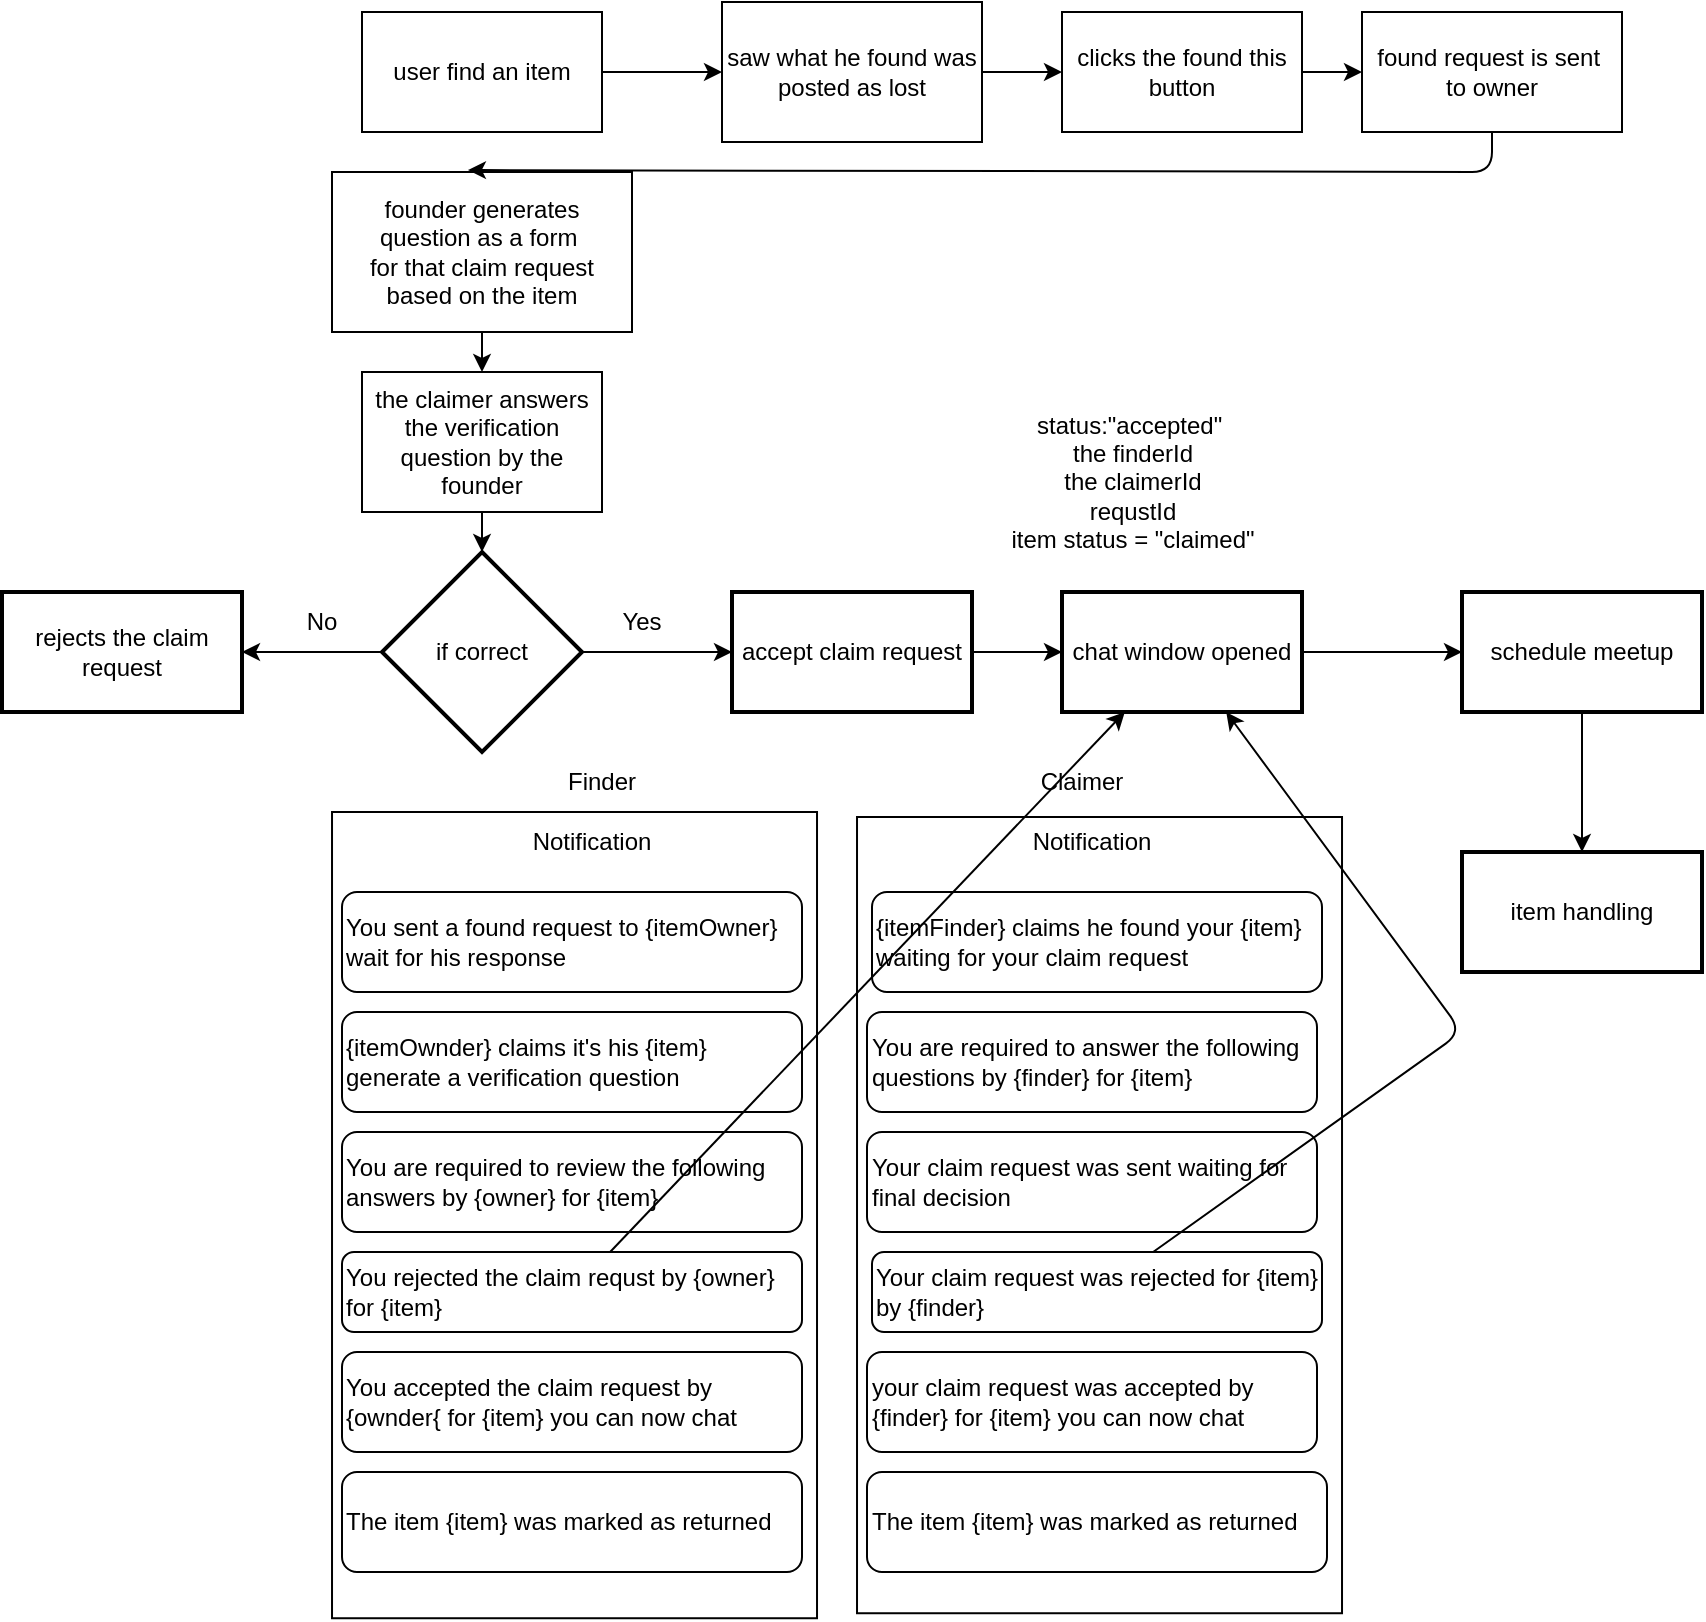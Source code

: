 <mxfile>
    <diagram id="i1hBtsmhHRajQAO7jnXf" name="Page-1">
        <mxGraphModel dx="1722" dy="475" grid="1" gridSize="10" guides="1" tooltips="1" connect="1" arrows="1" fold="1" page="1" pageScale="1" pageWidth="850" pageHeight="1100" math="0" shadow="0">
            <root>
                <mxCell id="0"/>
                <mxCell id="1" parent="0"/>
                <mxCell id="119" value="" style="edgeStyle=none;html=1;" edge="1" parent="1" source="120" target="122">
                    <mxGeometry relative="1" as="geometry"/>
                </mxCell>
                <mxCell id="120" value="user find an item" style="rounded=0;whiteSpace=wrap;html=1;" vertex="1" parent="1">
                    <mxGeometry x="110" y="140" width="120" height="60" as="geometry"/>
                </mxCell>
                <mxCell id="121" value="" style="edgeStyle=none;html=1;" edge="1" parent="1" source="122" target="124">
                    <mxGeometry relative="1" as="geometry"/>
                </mxCell>
                <mxCell id="122" value="saw what he found was&lt;div&gt;posted as lost&lt;/div&gt;" style="rounded=0;whiteSpace=wrap;html=1;" vertex="1" parent="1">
                    <mxGeometry x="290" y="135" width="130" height="70" as="geometry"/>
                </mxCell>
                <mxCell id="123" value="" style="edgeStyle=none;html=1;" edge="1" parent="1" source="124" target="125">
                    <mxGeometry relative="1" as="geometry"/>
                </mxCell>
                <mxCell id="124" value="clicks the found this&lt;div&gt;button&lt;/div&gt;" style="rounded=0;whiteSpace=wrap;html=1;" vertex="1" parent="1">
                    <mxGeometry x="460" y="140" width="120" height="60" as="geometry"/>
                </mxCell>
                <mxCell id="125" value="found request is sent&amp;nbsp;&lt;div&gt;to owner&lt;/div&gt;" style="rounded=0;whiteSpace=wrap;html=1;" vertex="1" parent="1">
                    <mxGeometry x="610" y="140" width="130" height="60" as="geometry"/>
                </mxCell>
                <mxCell id="126" value="" style="edgeStyle=none;html=1;" edge="1" parent="1" source="127" target="142">
                    <mxGeometry relative="1" as="geometry"/>
                </mxCell>
                <mxCell id="127" value="founder generates&lt;div&gt;question as a form&amp;nbsp;&lt;/div&gt;&lt;div&gt;for that claim request&lt;/div&gt;&lt;div&gt;based on the item&lt;/div&gt;" style="rounded=0;whiteSpace=wrap;html=1;" vertex="1" parent="1">
                    <mxGeometry x="95" y="220" width="150" height="80" as="geometry"/>
                </mxCell>
                <mxCell id="128" style="edgeStyle=none;html=1;entryX=0.453;entryY=-0.012;entryDx=0;entryDy=0;entryPerimeter=0;" edge="1" parent="1" source="125" target="127">
                    <mxGeometry relative="1" as="geometry">
                        <mxPoint x="160" y="260" as="targetPoint"/>
                        <Array as="points">
                            <mxPoint x="675" y="220"/>
                        </Array>
                    </mxGeometry>
                </mxCell>
                <mxCell id="129" value="" style="edgeStyle=none;html=1;" edge="1" parent="1" source="131" target="132">
                    <mxGeometry relative="1" as="geometry"/>
                </mxCell>
                <mxCell id="130" value="" style="edgeStyle=none;html=1;" edge="1" parent="1" source="131" target="134">
                    <mxGeometry relative="1" as="geometry"/>
                </mxCell>
                <mxCell id="131" value="if correct" style="strokeWidth=2;html=1;shape=mxgraph.flowchart.decision;whiteSpace=wrap;" vertex="1" parent="1">
                    <mxGeometry x="120" y="410" width="100" height="100" as="geometry"/>
                </mxCell>
                <mxCell id="132" value="rejects the claim request" style="whiteSpace=wrap;html=1;strokeWidth=2;" vertex="1" parent="1">
                    <mxGeometry x="-70" y="430" width="120" height="60" as="geometry"/>
                </mxCell>
                <mxCell id="133" value="" style="edgeStyle=none;html=1;" edge="1" parent="1" source="134" target="138">
                    <mxGeometry relative="1" as="geometry"/>
                </mxCell>
                <mxCell id="134" value="accept claim request" style="whiteSpace=wrap;html=1;strokeWidth=2;" vertex="1" parent="1">
                    <mxGeometry x="295" y="430" width="120" height="60" as="geometry"/>
                </mxCell>
                <mxCell id="135" value="No" style="text;html=1;align=center;verticalAlign=middle;whiteSpace=wrap;rounded=0;" vertex="1" parent="1">
                    <mxGeometry x="60" y="430" width="60" height="30" as="geometry"/>
                </mxCell>
                <mxCell id="136" value="Yes" style="text;html=1;align=center;verticalAlign=middle;whiteSpace=wrap;rounded=0;" vertex="1" parent="1">
                    <mxGeometry x="220" y="430" width="60" height="30" as="geometry"/>
                </mxCell>
                <mxCell id="137" value="" style="edgeStyle=none;html=1;" edge="1" parent="1" source="138" target="140">
                    <mxGeometry relative="1" as="geometry"/>
                </mxCell>
                <mxCell id="138" value="chat window opened" style="whiteSpace=wrap;html=1;strokeWidth=2;" vertex="1" parent="1">
                    <mxGeometry x="460" y="430" width="120" height="60" as="geometry"/>
                </mxCell>
                <mxCell id="139" value="" style="edgeStyle=none;html=1;" edge="1" parent="1" source="140" target="162">
                    <mxGeometry relative="1" as="geometry"/>
                </mxCell>
                <mxCell id="140" value="schedule meetup" style="whiteSpace=wrap;html=1;strokeWidth=2;" vertex="1" parent="1">
                    <mxGeometry x="660" y="430" width="120" height="60" as="geometry"/>
                </mxCell>
                <mxCell id="141" value="" style="edgeStyle=none;html=1;" edge="1" parent="1" source="142" target="131">
                    <mxGeometry relative="1" as="geometry"/>
                </mxCell>
                <mxCell id="142" value="the claimer answers&lt;div&gt;the verification question by the founder&lt;/div&gt;" style="whiteSpace=wrap;html=1;" vertex="1" parent="1">
                    <mxGeometry x="110" y="320" width="120" height="70" as="geometry"/>
                </mxCell>
                <mxCell id="143" value="" style="rounded=0;whiteSpace=wrap;html=1;rotation=90;" vertex="1" parent="1">
                    <mxGeometry x="14.7" y="620.31" width="403.12" height="242.5" as="geometry"/>
                </mxCell>
                <mxCell id="144" value="Notification" style="text;html=1;align=center;verticalAlign=middle;whiteSpace=wrap;rounded=0;" vertex="1" parent="1">
                    <mxGeometry x="170" y="540" width="110" height="30" as="geometry"/>
                </mxCell>
                <mxCell id="145" value="You rejected the claim requst by {owner} for {item}" style="rounded=1;whiteSpace=wrap;html=1;align=left;" vertex="1" parent="1">
                    <mxGeometry x="100" y="760" width="230" height="40" as="geometry"/>
                </mxCell>
                <mxCell id="146" value="&lt;div style=&quot;&quot;&gt;{itemOwnder} claims it&#39;s his {item}&lt;/div&gt;&lt;div style=&quot;&quot;&gt;generate a verification question&lt;/div&gt;" style="rounded=1;whiteSpace=wrap;html=1;align=left;" vertex="1" parent="1">
                    <mxGeometry x="100" y="640" width="230" height="50" as="geometry"/>
                </mxCell>
                <mxCell id="147" value="You are required to review the following answers by {owner} for {item}" style="rounded=1;whiteSpace=wrap;html=1;align=left;" vertex="1" parent="1">
                    <mxGeometry x="100" y="700" width="230" height="50" as="geometry"/>
                </mxCell>
                <mxCell id="148" value="You accepted the claim request by {ownder{ for {item} you can now chat" style="rounded=1;whiteSpace=wrap;html=1;align=left;" vertex="1" parent="1">
                    <mxGeometry x="100" y="810" width="230" height="50" as="geometry"/>
                </mxCell>
                <mxCell id="149" value="" style="rounded=0;whiteSpace=wrap;html=1;rotation=90;" vertex="1" parent="1">
                    <mxGeometry x="279.7" y="620.31" width="398.12" height="242.5" as="geometry"/>
                </mxCell>
                <mxCell id="150" value="Notification" style="text;html=1;align=center;verticalAlign=middle;whiteSpace=wrap;rounded=0;" vertex="1" parent="1">
                    <mxGeometry x="420" y="540" width="110" height="30" as="geometry"/>
                </mxCell>
                <mxCell id="151" value="Your claim request was rejected for {item}&lt;div&gt;by {finder}&lt;/div&gt;" style="rounded=1;whiteSpace=wrap;html=1;align=left;" vertex="1" parent="1">
                    <mxGeometry x="365" y="760" width="225" height="40" as="geometry"/>
                </mxCell>
                <mxCell id="152" value="&lt;div style=&quot;&quot;&gt;You are required to answer the following&lt;/div&gt;&lt;div style=&quot;&quot;&gt;questions by {finder} for {item}&lt;/div&gt;" style="rounded=1;whiteSpace=wrap;html=1;align=left;" vertex="1" parent="1">
                    <mxGeometry x="362.5" y="640" width="225" height="50" as="geometry"/>
                </mxCell>
                <mxCell id="153" value="Your claim request was sent waiting for final decision" style="rounded=1;whiteSpace=wrap;html=1;align=left;" vertex="1" parent="1">
                    <mxGeometry x="362.5" y="700" width="225" height="50" as="geometry"/>
                </mxCell>
                <mxCell id="154" value="your claim request was accepted by {finder} for {item} you can now chat" style="rounded=1;whiteSpace=wrap;html=1;align=left;" vertex="1" parent="1">
                    <mxGeometry x="362.5" y="810" width="225" height="50" as="geometry"/>
                </mxCell>
                <mxCell id="155" value="Finder" style="text;html=1;align=center;verticalAlign=middle;whiteSpace=wrap;rounded=0;" vertex="1" parent="1">
                    <mxGeometry x="200" y="510" width="60" height="30" as="geometry"/>
                </mxCell>
                <mxCell id="156" value="Claimer" style="text;html=1;align=center;verticalAlign=middle;whiteSpace=wrap;rounded=0;" vertex="1" parent="1">
                    <mxGeometry x="440" y="510" width="60" height="30" as="geometry"/>
                </mxCell>
                <mxCell id="157" value="You sent a found request to {itemOwner}&lt;div&gt;wait for his response&lt;/div&gt;" style="rounded=1;whiteSpace=wrap;html=1;align=left;" vertex="1" parent="1">
                    <mxGeometry x="100" y="580" width="230" height="50" as="geometry"/>
                </mxCell>
                <mxCell id="158" value="{itemFinder} claims he found your {item}&lt;div&gt;waiting for your claim request&lt;/div&gt;" style="rounded=1;whiteSpace=wrap;html=1;align=left;" vertex="1" parent="1">
                    <mxGeometry x="365" y="580" width="225" height="50" as="geometry"/>
                </mxCell>
                <mxCell id="159" style="edgeStyle=none;html=1;" edge="1" parent="1" source="151" target="138">
                    <mxGeometry relative="1" as="geometry">
                        <Array as="points">
                            <mxPoint x="660" y="650"/>
                        </Array>
                    </mxGeometry>
                </mxCell>
                <mxCell id="160" style="edgeStyle=none;html=1;" edge="1" parent="1" source="145" target="138">
                    <mxGeometry relative="1" as="geometry">
                        <mxPoint x="60" y="780" as="targetPoint"/>
                    </mxGeometry>
                </mxCell>
                <mxCell id="161" value="status:&quot;accepted&quot;&amp;nbsp;&lt;div&gt;the finderId&lt;/div&gt;&lt;div&gt;the claimerId&lt;/div&gt;&lt;div&gt;requstId&lt;/div&gt;&lt;div&gt;item status = &quot;claimed&quot;&lt;/div&gt;" style="text;html=1;align=center;verticalAlign=middle;resizable=0;points=[];autosize=1;strokeColor=none;fillColor=none;" vertex="1" parent="1">
                    <mxGeometry x="420" y="330" width="150" height="90" as="geometry"/>
                </mxCell>
                <mxCell id="162" value="item handling" style="whiteSpace=wrap;html=1;strokeWidth=2;" vertex="1" parent="1">
                    <mxGeometry x="660" y="560" width="120" height="60" as="geometry"/>
                </mxCell>
                <mxCell id="163" value="The item {item} was marked as returned" style="rounded=1;whiteSpace=wrap;html=1;align=left;" vertex="1" parent="1">
                    <mxGeometry x="100" y="870" width="230" height="50" as="geometry"/>
                </mxCell>
                <mxCell id="164" value="The item {item} was marked as returned" style="rounded=1;whiteSpace=wrap;html=1;align=left;" vertex="1" parent="1">
                    <mxGeometry x="362.5" y="870" width="230" height="50" as="geometry"/>
                </mxCell>
            </root>
        </mxGraphModel>
    </diagram>
</mxfile>